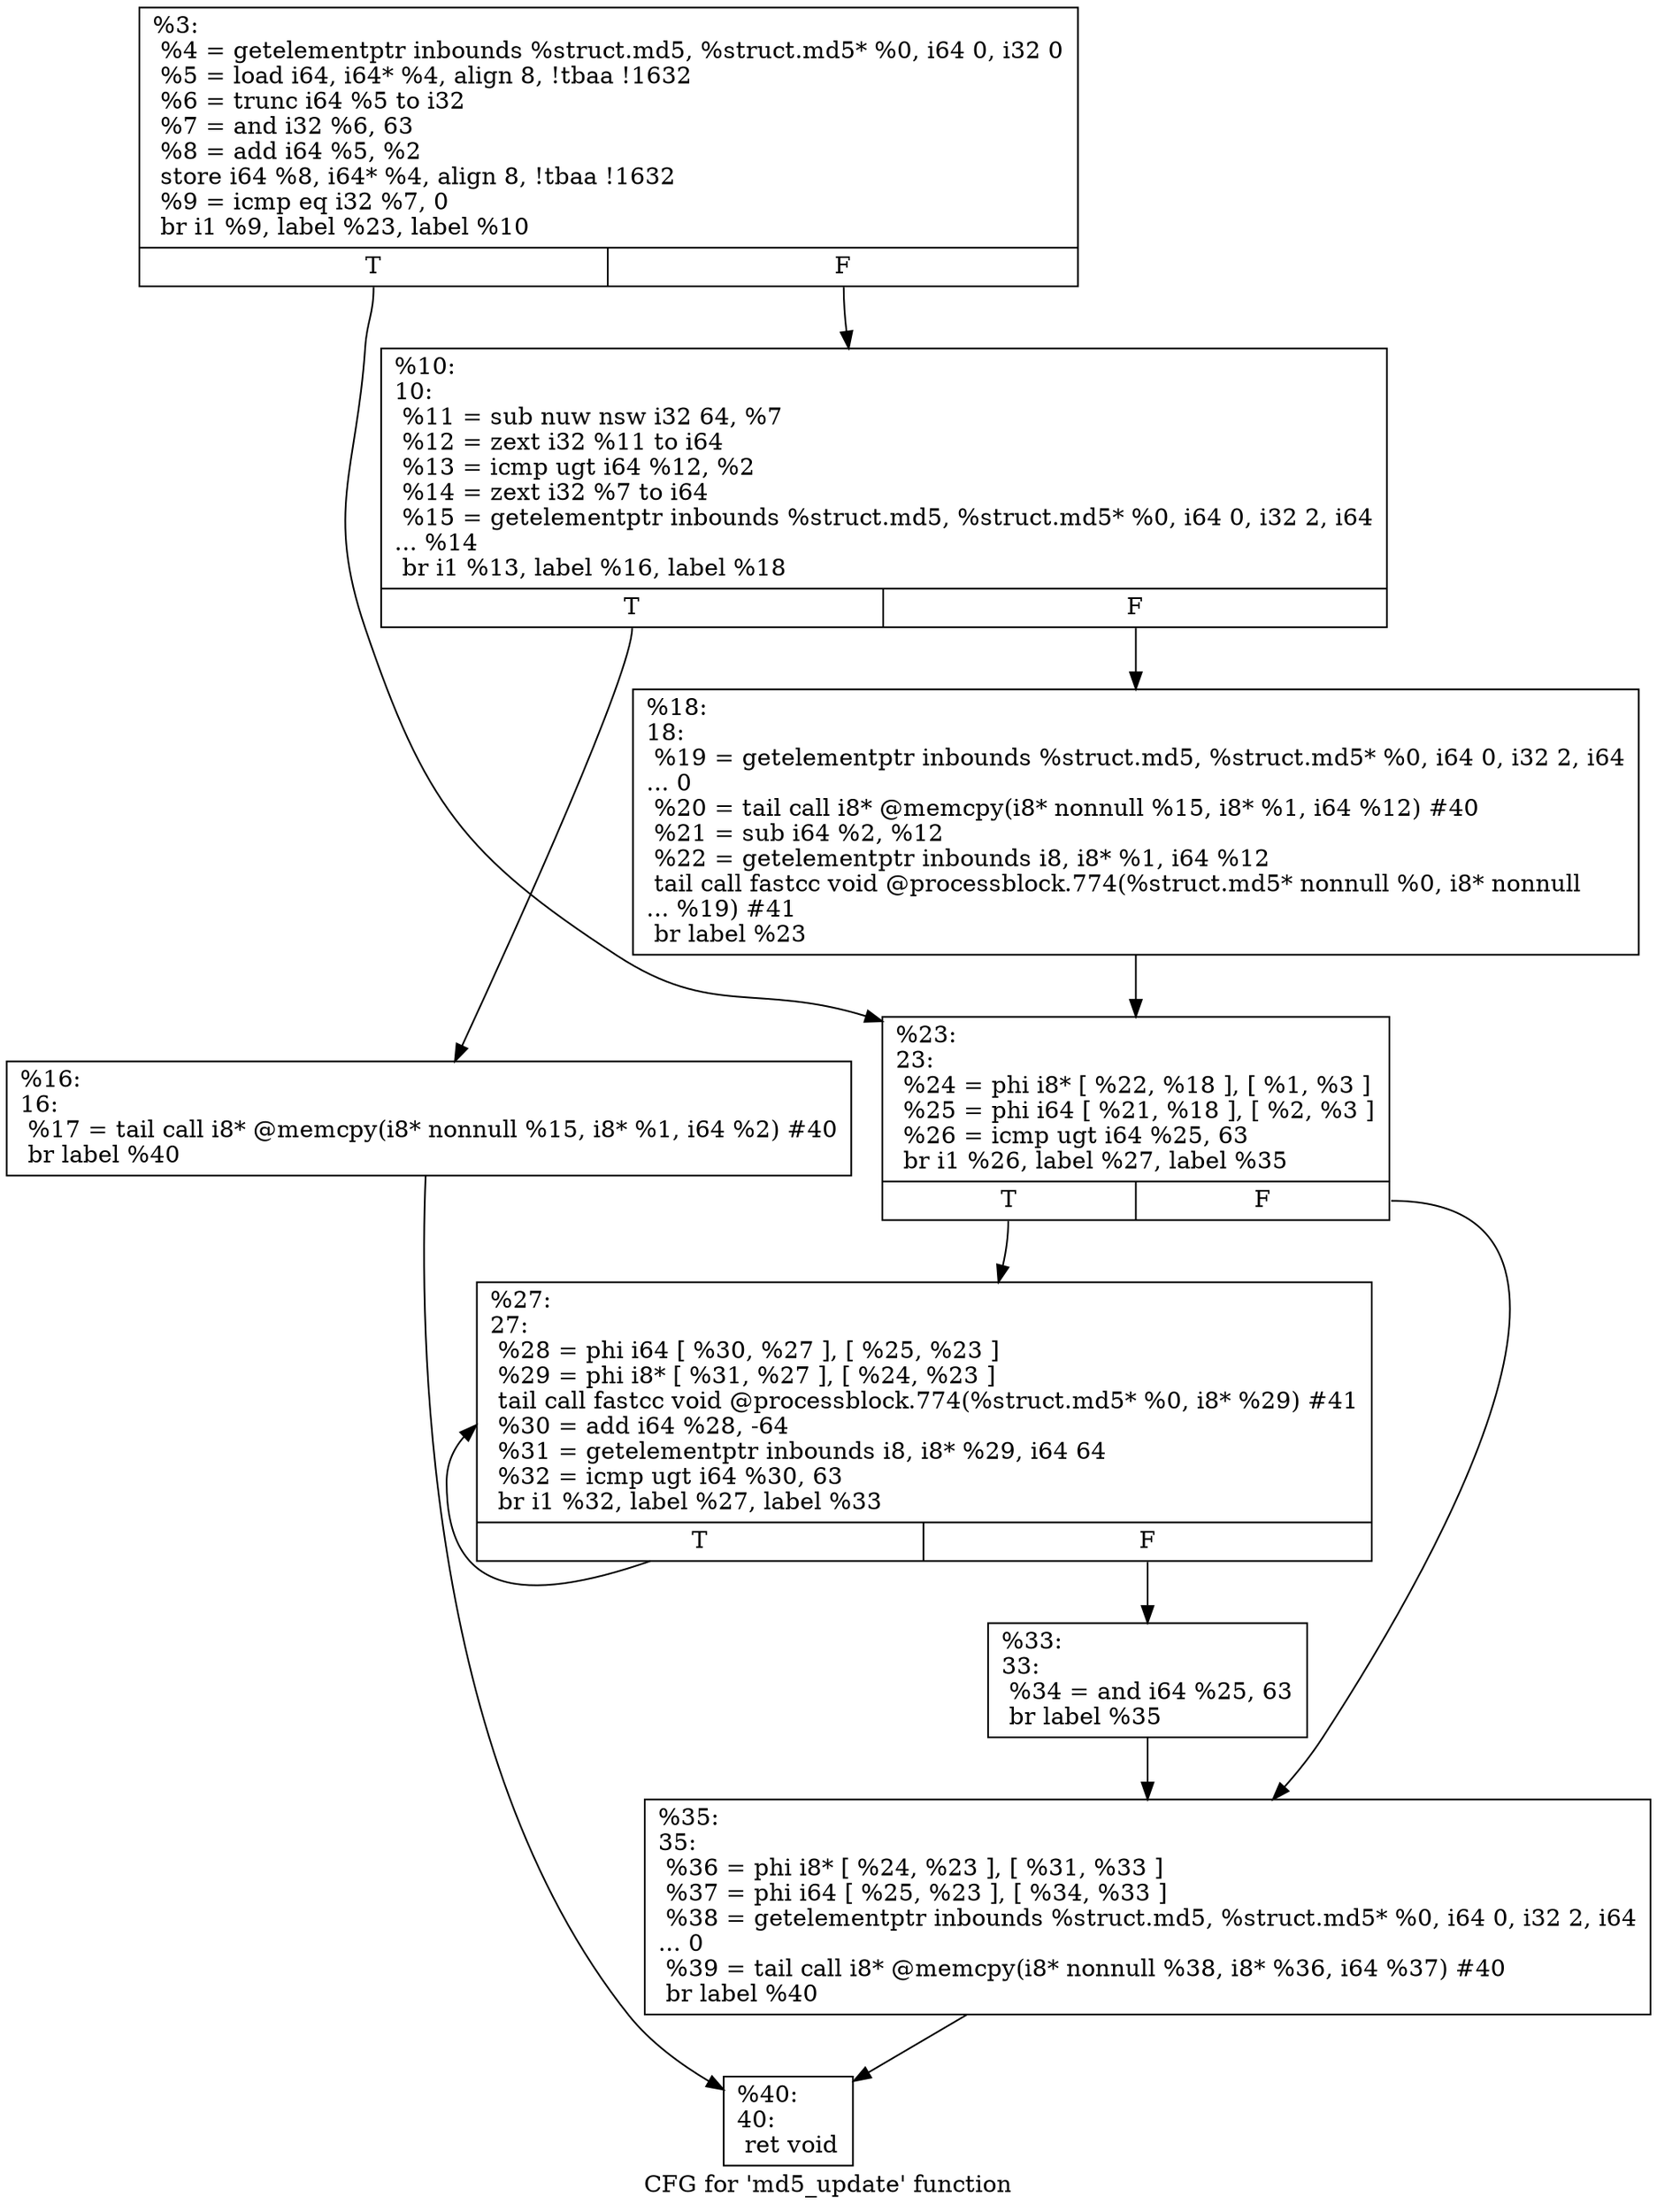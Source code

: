 digraph "CFG for 'md5_update' function" {
	label="CFG for 'md5_update' function";

	Node0x1e48170 [shape=record,label="{%3:\l  %4 = getelementptr inbounds %struct.md5, %struct.md5* %0, i64 0, i32 0\l  %5 = load i64, i64* %4, align 8, !tbaa !1632\l  %6 = trunc i64 %5 to i32\l  %7 = and i32 %6, 63\l  %8 = add i64 %5, %2\l  store i64 %8, i64* %4, align 8, !tbaa !1632\l  %9 = icmp eq i32 %7, 0\l  br i1 %9, label %23, label %10\l|{<s0>T|<s1>F}}"];
	Node0x1e48170:s0 -> Node0x1e482b0;
	Node0x1e48170:s1 -> Node0x1e481c0;
	Node0x1e481c0 [shape=record,label="{%10:\l10:                                               \l  %11 = sub nuw nsw i32 64, %7\l  %12 = zext i32 %11 to i64\l  %13 = icmp ugt i64 %12, %2\l  %14 = zext i32 %7 to i64\l  %15 = getelementptr inbounds %struct.md5, %struct.md5* %0, i64 0, i32 2, i64\l... %14\l  br i1 %13, label %16, label %18\l|{<s0>T|<s1>F}}"];
	Node0x1e481c0:s0 -> Node0x1e48210;
	Node0x1e481c0:s1 -> Node0x1e48260;
	Node0x1e48210 [shape=record,label="{%16:\l16:                                               \l  %17 = tail call i8* @memcpy(i8* nonnull %15, i8* %1, i64 %2) #40\l  br label %40\l}"];
	Node0x1e48210 -> Node0x1e483f0;
	Node0x1e48260 [shape=record,label="{%18:\l18:                                               \l  %19 = getelementptr inbounds %struct.md5, %struct.md5* %0, i64 0, i32 2, i64\l... 0\l  %20 = tail call i8* @memcpy(i8* nonnull %15, i8* %1, i64 %12) #40\l  %21 = sub i64 %2, %12\l  %22 = getelementptr inbounds i8, i8* %1, i64 %12\l  tail call fastcc void @processblock.774(%struct.md5* nonnull %0, i8* nonnull\l... %19) #41\l  br label %23\l}"];
	Node0x1e48260 -> Node0x1e482b0;
	Node0x1e482b0 [shape=record,label="{%23:\l23:                                               \l  %24 = phi i8* [ %22, %18 ], [ %1, %3 ]\l  %25 = phi i64 [ %21, %18 ], [ %2, %3 ]\l  %26 = icmp ugt i64 %25, 63\l  br i1 %26, label %27, label %35\l|{<s0>T|<s1>F}}"];
	Node0x1e482b0:s0 -> Node0x1e48300;
	Node0x1e482b0:s1 -> Node0x1e483a0;
	Node0x1e48300 [shape=record,label="{%27:\l27:                                               \l  %28 = phi i64 [ %30, %27 ], [ %25, %23 ]\l  %29 = phi i8* [ %31, %27 ], [ %24, %23 ]\l  tail call fastcc void @processblock.774(%struct.md5* %0, i8* %29) #41\l  %30 = add i64 %28, -64\l  %31 = getelementptr inbounds i8, i8* %29, i64 64\l  %32 = icmp ugt i64 %30, 63\l  br i1 %32, label %27, label %33\l|{<s0>T|<s1>F}}"];
	Node0x1e48300:s0 -> Node0x1e48300;
	Node0x1e48300:s1 -> Node0x1e48350;
	Node0x1e48350 [shape=record,label="{%33:\l33:                                               \l  %34 = and i64 %25, 63\l  br label %35\l}"];
	Node0x1e48350 -> Node0x1e483a0;
	Node0x1e483a0 [shape=record,label="{%35:\l35:                                               \l  %36 = phi i8* [ %24, %23 ], [ %31, %33 ]\l  %37 = phi i64 [ %25, %23 ], [ %34, %33 ]\l  %38 = getelementptr inbounds %struct.md5, %struct.md5* %0, i64 0, i32 2, i64\l... 0\l  %39 = tail call i8* @memcpy(i8* nonnull %38, i8* %36, i64 %37) #40\l  br label %40\l}"];
	Node0x1e483a0 -> Node0x1e483f0;
	Node0x1e483f0 [shape=record,label="{%40:\l40:                                               \l  ret void\l}"];
}
